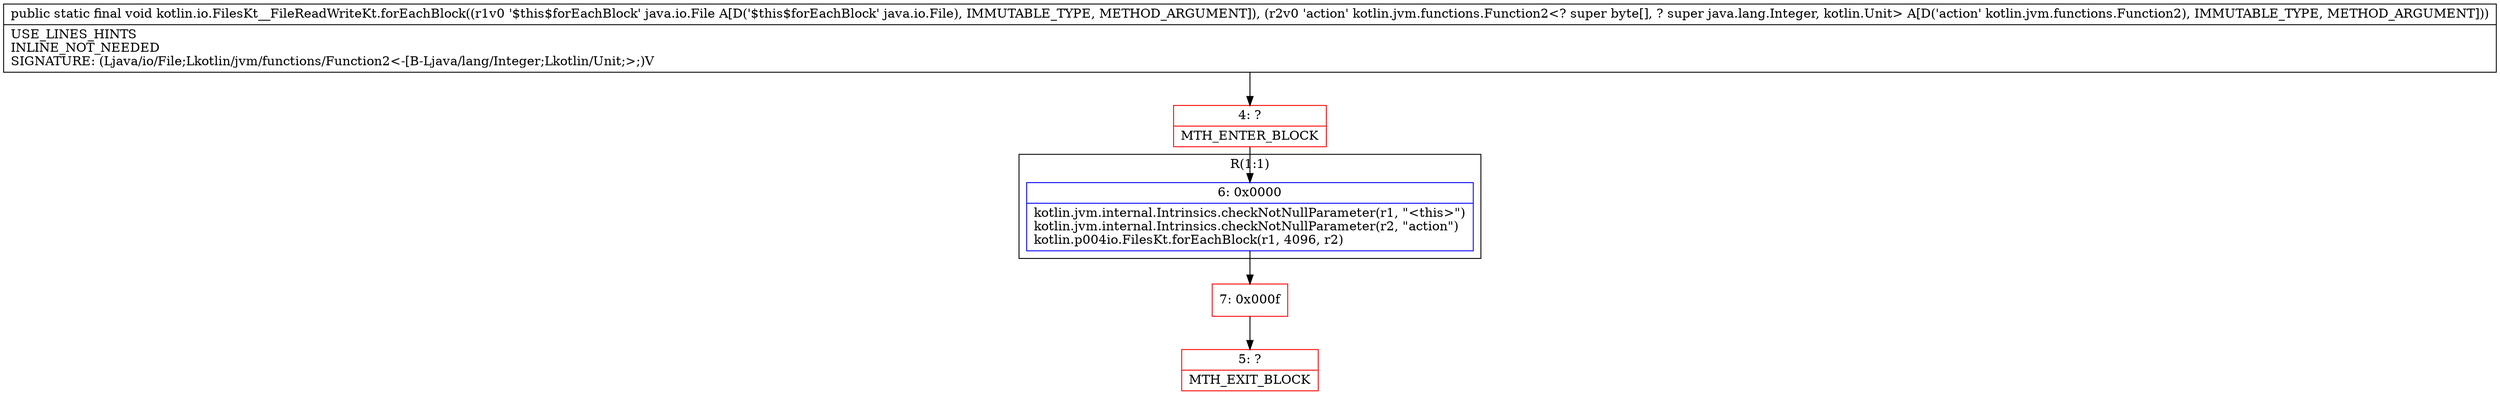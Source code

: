 digraph "CFG forkotlin.io.FilesKt__FileReadWriteKt.forEachBlock(Ljava\/io\/File;Lkotlin\/jvm\/functions\/Function2;)V" {
subgraph cluster_Region_1656513919 {
label = "R(1:1)";
node [shape=record,color=blue];
Node_6 [shape=record,label="{6\:\ 0x0000|kotlin.jvm.internal.Intrinsics.checkNotNullParameter(r1, \"\<this\>\")\lkotlin.jvm.internal.Intrinsics.checkNotNullParameter(r2, \"action\")\lkotlin.p004io.FilesKt.forEachBlock(r1, 4096, r2)\l}"];
}
Node_4 [shape=record,color=red,label="{4\:\ ?|MTH_ENTER_BLOCK\l}"];
Node_7 [shape=record,color=red,label="{7\:\ 0x000f}"];
Node_5 [shape=record,color=red,label="{5\:\ ?|MTH_EXIT_BLOCK\l}"];
MethodNode[shape=record,label="{public static final void kotlin.io.FilesKt__FileReadWriteKt.forEachBlock((r1v0 '$this$forEachBlock' java.io.File A[D('$this$forEachBlock' java.io.File), IMMUTABLE_TYPE, METHOD_ARGUMENT]), (r2v0 'action' kotlin.jvm.functions.Function2\<? super byte[], ? super java.lang.Integer, kotlin.Unit\> A[D('action' kotlin.jvm.functions.Function2), IMMUTABLE_TYPE, METHOD_ARGUMENT]))  | USE_LINES_HINTS\lINLINE_NOT_NEEDED\lSIGNATURE: (Ljava\/io\/File;Lkotlin\/jvm\/functions\/Function2\<\-[B\-Ljava\/lang\/Integer;Lkotlin\/Unit;\>;)V\l}"];
MethodNode -> Node_4;Node_6 -> Node_7;
Node_4 -> Node_6;
Node_7 -> Node_5;
}

